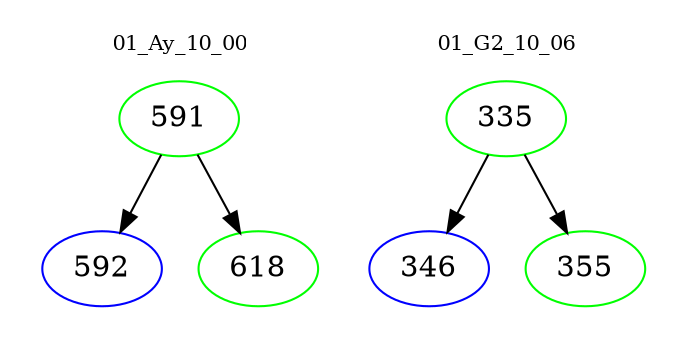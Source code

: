 digraph{
subgraph cluster_0 {
color = white
label = "01_Ay_10_00";
fontsize=10;
T0_591 [label="591", color="green"]
T0_591 -> T0_592 [color="black"]
T0_592 [label="592", color="blue"]
T0_591 -> T0_618 [color="black"]
T0_618 [label="618", color="green"]
}
subgraph cluster_1 {
color = white
label = "01_G2_10_06";
fontsize=10;
T1_335 [label="335", color="green"]
T1_335 -> T1_346 [color="black"]
T1_346 [label="346", color="blue"]
T1_335 -> T1_355 [color="black"]
T1_355 [label="355", color="green"]
}
}
